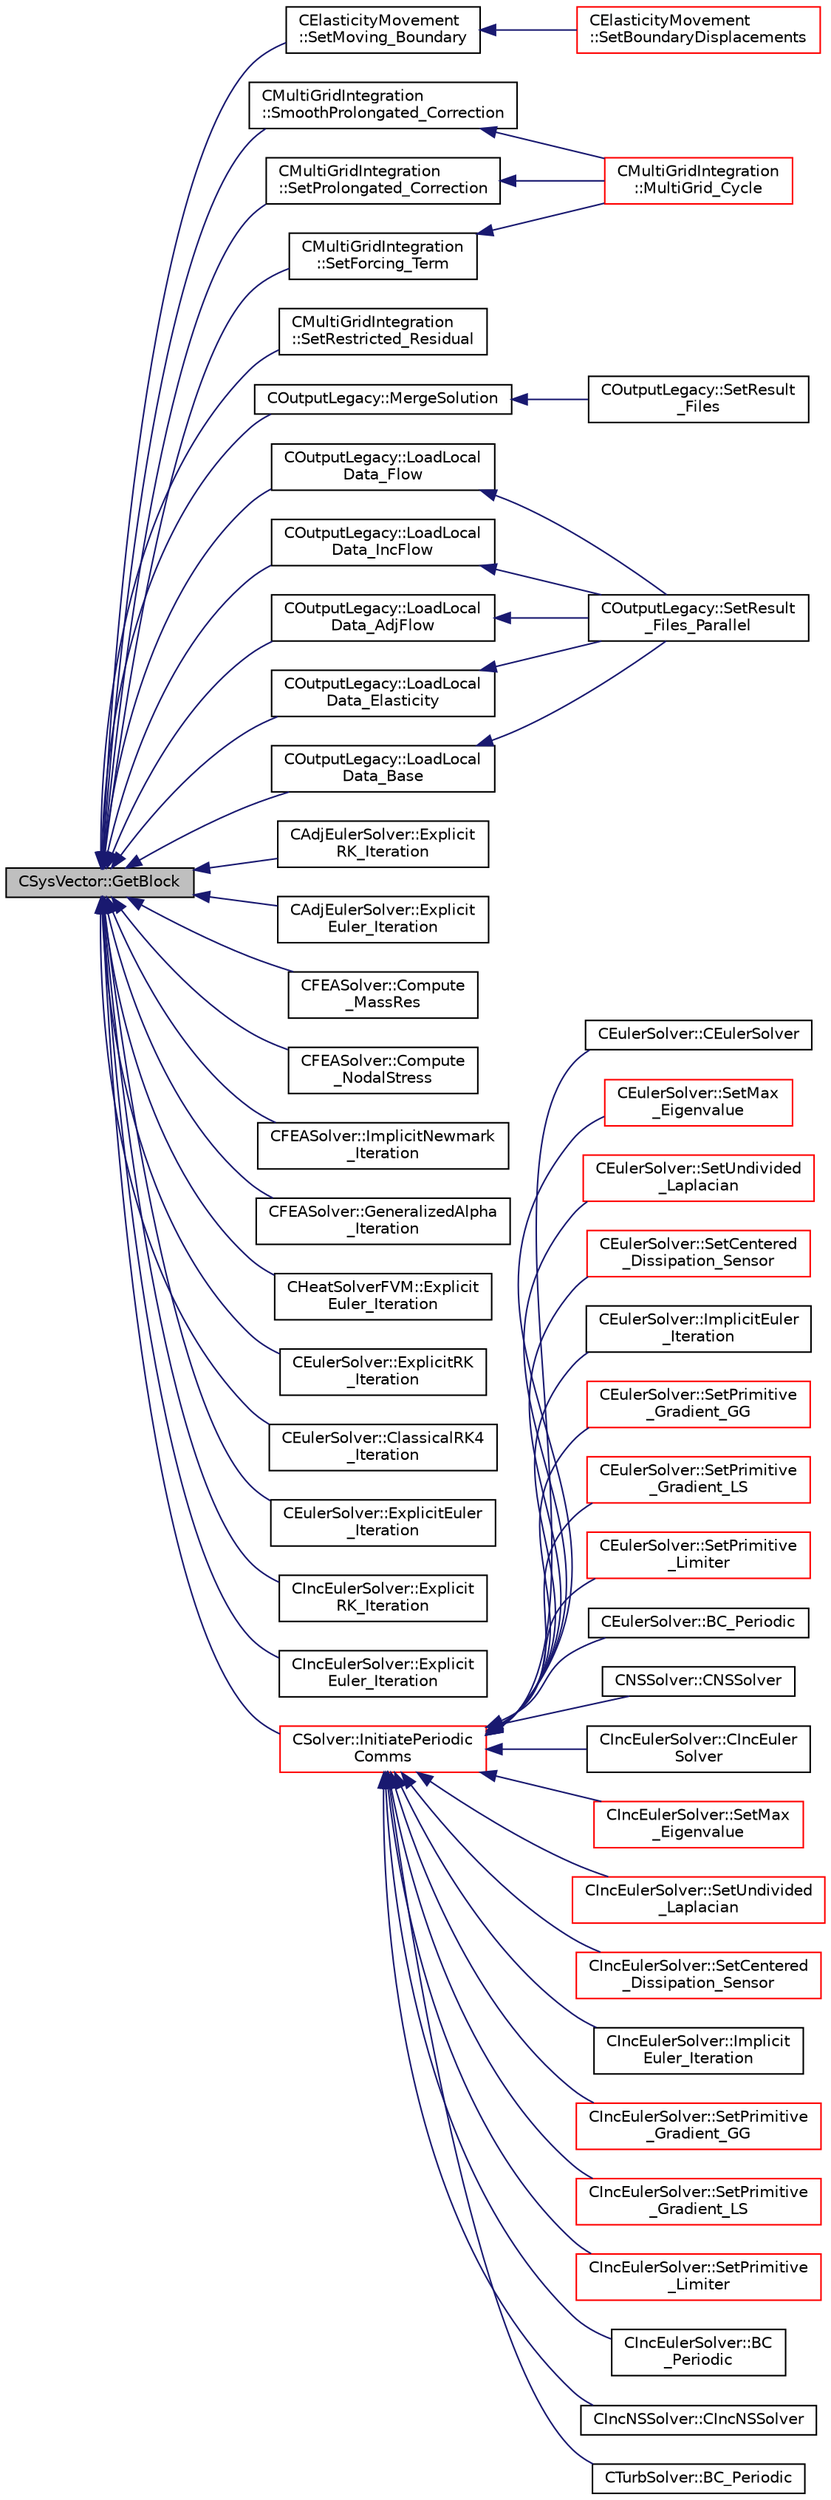 digraph "CSysVector::GetBlock"
{
  edge [fontname="Helvetica",fontsize="10",labelfontname="Helvetica",labelfontsize="10"];
  node [fontname="Helvetica",fontsize="10",shape=record];
  rankdir="LR";
  Node148 [label="CSysVector::GetBlock",height=0.2,width=0.4,color="black", fillcolor="grey75", style="filled", fontcolor="black"];
  Node148 -> Node149 [dir="back",color="midnightblue",fontsize="10",style="solid",fontname="Helvetica"];
  Node149 [label="CElasticityMovement\l::SetMoving_Boundary",height=0.2,width=0.4,color="black", fillcolor="white", style="filled",URL="$class_c_elasticity_movement.html#a4255d6d2ae59b824e71864dadfdc8be3",tooltip="Set the boundary displacements to the imposed external value. "];
  Node149 -> Node150 [dir="back",color="midnightblue",fontsize="10",style="solid",fontname="Helvetica"];
  Node150 [label="CElasticityMovement\l::SetBoundaryDisplacements",height=0.2,width=0.4,color="red", fillcolor="white", style="filled",URL="$class_c_elasticity_movement.html#a3029292283da23e9af447e4dfc8c8717",tooltip="Check the boundary vertex that are going to be moved. "];
  Node148 -> Node152 [dir="back",color="midnightblue",fontsize="10",style="solid",fontname="Helvetica"];
  Node152 [label="CMultiGridIntegration\l::SmoothProlongated_Correction",height=0.2,width=0.4,color="black", fillcolor="white", style="filled",URL="$class_c_multi_grid_integration.html#a81e4ca17ee9ecfabbad247e0b7e5f046",tooltip="Do an implicit smoothing of the prolongated correction. "];
  Node152 -> Node153 [dir="back",color="midnightblue",fontsize="10",style="solid",fontname="Helvetica"];
  Node153 [label="CMultiGridIntegration\l::MultiGrid_Cycle",height=0.2,width=0.4,color="red", fillcolor="white", style="filled",URL="$class_c_multi_grid_integration.html#aa9a52a00a3417c465307ae6aea035f41",tooltip="Perform a Full-Approximation Storage (FAS) Multigrid. "];
  Node148 -> Node155 [dir="back",color="midnightblue",fontsize="10",style="solid",fontname="Helvetica"];
  Node155 [label="CMultiGridIntegration\l::SetProlongated_Correction",height=0.2,width=0.4,color="black", fillcolor="white", style="filled",URL="$class_c_multi_grid_integration.html#a5d0d450972f5c004596b3f0abdae3015",tooltip="Set the value of the corrected fine grid solution. "];
  Node155 -> Node153 [dir="back",color="midnightblue",fontsize="10",style="solid",fontname="Helvetica"];
  Node148 -> Node156 [dir="back",color="midnightblue",fontsize="10",style="solid",fontname="Helvetica"];
  Node156 [label="CMultiGridIntegration\l::SetForcing_Term",height=0.2,width=0.4,color="black", fillcolor="white", style="filled",URL="$class_c_multi_grid_integration.html#a3bfd97747d2b461a40b117d50fa4e0ec",tooltip="Compute the forcing term. "];
  Node156 -> Node153 [dir="back",color="midnightblue",fontsize="10",style="solid",fontname="Helvetica"];
  Node148 -> Node157 [dir="back",color="midnightblue",fontsize="10",style="solid",fontname="Helvetica"];
  Node157 [label="CMultiGridIntegration\l::SetRestricted_Residual",height=0.2,width=0.4,color="black", fillcolor="white", style="filled",URL="$class_c_multi_grid_integration.html#acc951bf952abb2cc8b6eaceb1b4a37f3",tooltip="Compute truncation error in the coarse grid using the fine grid information. "];
  Node148 -> Node158 [dir="back",color="midnightblue",fontsize="10",style="solid",fontname="Helvetica"];
  Node158 [label="COutputLegacy::MergeSolution",height=0.2,width=0.4,color="black", fillcolor="white", style="filled",URL="$class_c_output_legacy.html#af30cc9d6a1d32da2af7043901a5914cf",tooltip="Merge the solution into a data structure used for output file writing. "];
  Node158 -> Node159 [dir="back",color="midnightblue",fontsize="10",style="solid",fontname="Helvetica"];
  Node159 [label="COutputLegacy::SetResult\l_Files",height=0.2,width=0.4,color="black", fillcolor="white", style="filled",URL="$class_c_output_legacy.html#aa817439538e8cf82f82acbfa0bf7e735",tooltip="Writes and organizes the all the output files, except the history one, for serial computations..."];
  Node148 -> Node160 [dir="back",color="midnightblue",fontsize="10",style="solid",fontname="Helvetica"];
  Node160 [label="COutputLegacy::LoadLocal\lData_Flow",height=0.2,width=0.4,color="black", fillcolor="white", style="filled",URL="$class_c_output_legacy.html#a83e5de863b29fe3a222074d93d696d57",tooltip="Load the desired solution data into a structure used for parallel reordering and output file writing ..."];
  Node160 -> Node161 [dir="back",color="midnightblue",fontsize="10",style="solid",fontname="Helvetica"];
  Node161 [label="COutputLegacy::SetResult\l_Files_Parallel",height=0.2,width=0.4,color="black", fillcolor="white", style="filled",URL="$class_c_output_legacy.html#a9e7832982d8237df4df455b027fd203b",tooltip="Writes and organizes the all the output files, except the history one, for parallel computations..."];
  Node148 -> Node162 [dir="back",color="midnightblue",fontsize="10",style="solid",fontname="Helvetica"];
  Node162 [label="COutputLegacy::LoadLocal\lData_IncFlow",height=0.2,width=0.4,color="black", fillcolor="white", style="filled",URL="$class_c_output_legacy.html#a2d955089c8894a2eb795970f06e7900d",tooltip="Load the desired solution data into a structure used for parallel reordering and output file writing ..."];
  Node162 -> Node161 [dir="back",color="midnightblue",fontsize="10",style="solid",fontname="Helvetica"];
  Node148 -> Node163 [dir="back",color="midnightblue",fontsize="10",style="solid",fontname="Helvetica"];
  Node163 [label="COutputLegacy::LoadLocal\lData_AdjFlow",height=0.2,width=0.4,color="black", fillcolor="white", style="filled",URL="$class_c_output_legacy.html#a37180b5adabfb37cdc540e99cd43e347",tooltip="Load the desired solution data into a structure used for parallel reordering and output file writing ..."];
  Node163 -> Node161 [dir="back",color="midnightblue",fontsize="10",style="solid",fontname="Helvetica"];
  Node148 -> Node164 [dir="back",color="midnightblue",fontsize="10",style="solid",fontname="Helvetica"];
  Node164 [label="COutputLegacy::LoadLocal\lData_Elasticity",height=0.2,width=0.4,color="black", fillcolor="white", style="filled",URL="$class_c_output_legacy.html#affd55f3cde485db80b04475bec5dd600",tooltip="Load the desired solution data into a structure used for parallel reordering and output file writing ..."];
  Node164 -> Node161 [dir="back",color="midnightblue",fontsize="10",style="solid",fontname="Helvetica"];
  Node148 -> Node165 [dir="back",color="midnightblue",fontsize="10",style="solid",fontname="Helvetica"];
  Node165 [label="COutputLegacy::LoadLocal\lData_Base",height=0.2,width=0.4,color="black", fillcolor="white", style="filled",URL="$class_c_output_legacy.html#acd1d0d237e417b19c6a4cdb2f3e79a6a",tooltip="Load the desired solution data into a structure used for parallel reordering and output file writing ..."];
  Node165 -> Node161 [dir="back",color="midnightblue",fontsize="10",style="solid",fontname="Helvetica"];
  Node148 -> Node166 [dir="back",color="midnightblue",fontsize="10",style="solid",fontname="Helvetica"];
  Node166 [label="CAdjEulerSolver::Explicit\lRK_Iteration",height=0.2,width=0.4,color="black", fillcolor="white", style="filled",URL="$class_c_adj_euler_solver.html#a83de159f4bd062c776f07d087414a9cf",tooltip="Update the solution using a Runge-Kutta strategy. "];
  Node148 -> Node167 [dir="back",color="midnightblue",fontsize="10",style="solid",fontname="Helvetica"];
  Node167 [label="CAdjEulerSolver::Explicit\lEuler_Iteration",height=0.2,width=0.4,color="black", fillcolor="white", style="filled",URL="$class_c_adj_euler_solver.html#a2863f1ed56105b595204ac31b3dab66b",tooltip="Update the solution using a explicit Euler scheme. "];
  Node148 -> Node168 [dir="back",color="midnightblue",fontsize="10",style="solid",fontname="Helvetica"];
  Node168 [label="CFEASolver::Compute\l_MassRes",height=0.2,width=0.4,color="black", fillcolor="white", style="filled",URL="$class_c_f_e_a_solver.html#aab606fe0f20d94863b1cb1004b7a0bf8",tooltip="Compute the mass residual of the problem. "];
  Node148 -> Node169 [dir="back",color="midnightblue",fontsize="10",style="solid",fontname="Helvetica"];
  Node169 [label="CFEASolver::Compute\l_NodalStress",height=0.2,width=0.4,color="black", fillcolor="white", style="filled",URL="$class_c_f_e_a_solver.html#a62ca6eda046cfa13437ce136aa27dfee",tooltip="Compute the stress at the nodes for output purposes. "];
  Node148 -> Node170 [dir="back",color="midnightblue",fontsize="10",style="solid",fontname="Helvetica"];
  Node170 [label="CFEASolver::ImplicitNewmark\l_Iteration",height=0.2,width=0.4,color="black", fillcolor="white", style="filled",URL="$class_c_f_e_a_solver.html#aa83ba08ae1eb93bd08512fd4b212d7bc",tooltip="Iterate using an implicit Newmark solver. "];
  Node148 -> Node171 [dir="back",color="midnightblue",fontsize="10",style="solid",fontname="Helvetica"];
  Node171 [label="CFEASolver::GeneralizedAlpha\l_Iteration",height=0.2,width=0.4,color="black", fillcolor="white", style="filled",URL="$class_c_f_e_a_solver.html#a78a7858bc1a78f4aa8c8ed748f270966",tooltip="Iterate using an implicit Generalized Alpha solver. "];
  Node148 -> Node172 [dir="back",color="midnightblue",fontsize="10",style="solid",fontname="Helvetica"];
  Node172 [label="CHeatSolverFVM::Explicit\lEuler_Iteration",height=0.2,width=0.4,color="black", fillcolor="white", style="filled",URL="$class_c_heat_solver_f_v_m.html#ac72e3e231d74967d368bf1cb7345535a",tooltip="Update the solution using an explicit solver. "];
  Node148 -> Node173 [dir="back",color="midnightblue",fontsize="10",style="solid",fontname="Helvetica"];
  Node173 [label="CEulerSolver::ExplicitRK\l_Iteration",height=0.2,width=0.4,color="black", fillcolor="white", style="filled",URL="$class_c_euler_solver.html#ac3d1b3a1fee6613906b56a9698bfe680",tooltip="Update the solution using a Runge-Kutta scheme. "];
  Node148 -> Node174 [dir="back",color="midnightblue",fontsize="10",style="solid",fontname="Helvetica"];
  Node174 [label="CEulerSolver::ClassicalRK4\l_Iteration",height=0.2,width=0.4,color="black", fillcolor="white", style="filled",URL="$class_c_euler_solver.html#ad87a9109a645f0ea9e38336d2a6bf196",tooltip="Update the solution using the classical fourth-order Runge-Kutta scheme. "];
  Node148 -> Node175 [dir="back",color="midnightblue",fontsize="10",style="solid",fontname="Helvetica"];
  Node175 [label="CEulerSolver::ExplicitEuler\l_Iteration",height=0.2,width=0.4,color="black", fillcolor="white", style="filled",URL="$class_c_euler_solver.html#a1f798a3f88873d6d634b90f8816eccde",tooltip="Update the solution using the explicit Euler scheme. "];
  Node148 -> Node176 [dir="back",color="midnightblue",fontsize="10",style="solid",fontname="Helvetica"];
  Node176 [label="CIncEulerSolver::Explicit\lRK_Iteration",height=0.2,width=0.4,color="black", fillcolor="white", style="filled",URL="$class_c_inc_euler_solver.html#a2f6c1370f17da44680c1ff1b6be6c9a1",tooltip="Update the solution using a Runge-Kutta scheme. "];
  Node148 -> Node177 [dir="back",color="midnightblue",fontsize="10",style="solid",fontname="Helvetica"];
  Node177 [label="CIncEulerSolver::Explicit\lEuler_Iteration",height=0.2,width=0.4,color="black", fillcolor="white", style="filled",URL="$class_c_inc_euler_solver.html#a66aac46e83451e30828ad808becb1f73",tooltip="Update the solution using the explicit Euler scheme. "];
  Node148 -> Node178 [dir="back",color="midnightblue",fontsize="10",style="solid",fontname="Helvetica"];
  Node178 [label="CSolver::InitiatePeriodic\lComms",height=0.2,width=0.4,color="red", fillcolor="white", style="filled",URL="$class_c_solver.html#aab8e1cac165d11ef85d9dd5588b3ea03",tooltip="Routine to load a solver quantity into the data structures for MPI periodic communication and to laun..."];
  Node178 -> Node179 [dir="back",color="midnightblue",fontsize="10",style="solid",fontname="Helvetica"];
  Node179 [label="CEulerSolver::CEulerSolver",height=0.2,width=0.4,color="black", fillcolor="white", style="filled",URL="$class_c_euler_solver.html#ae1e74218b4e943111b100d7ddcbd4db9"];
  Node178 -> Node180 [dir="back",color="midnightblue",fontsize="10",style="solid",fontname="Helvetica"];
  Node180 [label="CEulerSolver::SetMax\l_Eigenvalue",height=0.2,width=0.4,color="red", fillcolor="white", style="filled",URL="$class_c_euler_solver.html#a76f7fdf349ae41c6f0cf4df82b571fb1",tooltip="Compute the max eigenvalue. "];
  Node178 -> Node183 [dir="back",color="midnightblue",fontsize="10",style="solid",fontname="Helvetica"];
  Node183 [label="CEulerSolver::SetUndivided\l_Laplacian",height=0.2,width=0.4,color="red", fillcolor="white", style="filled",URL="$class_c_euler_solver.html#adc7c82a25b8be22b16b5452c1992744f",tooltip="Compute the undivided laplacian for the solution, except the energy equation. "];
  Node178 -> Node184 [dir="back",color="midnightblue",fontsize="10",style="solid",fontname="Helvetica"];
  Node184 [label="CEulerSolver::SetCentered\l_Dissipation_Sensor",height=0.2,width=0.4,color="red", fillcolor="white", style="filled",URL="$class_c_euler_solver.html#a2f4e3619ae65c63cbda1ef2098441ab4",tooltip="Compute a pressure sensor switch. "];
  Node178 -> Node185 [dir="back",color="midnightblue",fontsize="10",style="solid",fontname="Helvetica"];
  Node185 [label="CEulerSolver::ImplicitEuler\l_Iteration",height=0.2,width=0.4,color="black", fillcolor="white", style="filled",URL="$class_c_euler_solver.html#a4e8277fc44dc97c8d73fbe3347204372",tooltip="Update the solution using an implicit Euler scheme. "];
  Node178 -> Node186 [dir="back",color="midnightblue",fontsize="10",style="solid",fontname="Helvetica"];
  Node186 [label="CEulerSolver::SetPrimitive\l_Gradient_GG",height=0.2,width=0.4,color="red", fillcolor="white", style="filled",URL="$class_c_euler_solver.html#a74fb3b502b83371fcf0728ec546e039b",tooltip="Compute the gradient of the primitive variables using Green-Gauss method, and stores the result in th..."];
  Node178 -> Node187 [dir="back",color="midnightblue",fontsize="10",style="solid",fontname="Helvetica"];
  Node187 [label="CEulerSolver::SetPrimitive\l_Gradient_LS",height=0.2,width=0.4,color="red", fillcolor="white", style="filled",URL="$class_c_euler_solver.html#a734d5bd064215fb722477f39993155d4",tooltip="Compute the gradient of the primitive variables using a Least-Squares method, and stores the result i..."];
  Node178 -> Node188 [dir="back",color="midnightblue",fontsize="10",style="solid",fontname="Helvetica"];
  Node188 [label="CEulerSolver::SetPrimitive\l_Limiter",height=0.2,width=0.4,color="red", fillcolor="white", style="filled",URL="$class_c_euler_solver.html#a43004a7f0fad7a6d1f435144710bf13e",tooltip="Compute the limiter of the primitive variables. "];
  Node178 -> Node189 [dir="back",color="midnightblue",fontsize="10",style="solid",fontname="Helvetica"];
  Node189 [label="CEulerSolver::BC_Periodic",height=0.2,width=0.4,color="black", fillcolor="white", style="filled",URL="$class_c_euler_solver.html#a9bd458698ede3dffd1b4d1f974f39b03",tooltip="Impose a periodic boundary condition by summing contributions from the complete control volume..."];
  Node178 -> Node190 [dir="back",color="midnightblue",fontsize="10",style="solid",fontname="Helvetica"];
  Node190 [label="CNSSolver::CNSSolver",height=0.2,width=0.4,color="black", fillcolor="white", style="filled",URL="$class_c_n_s_solver.html#a2a8ad49c42b4546696e631cf44b7788b"];
  Node178 -> Node191 [dir="back",color="midnightblue",fontsize="10",style="solid",fontname="Helvetica"];
  Node191 [label="CIncEulerSolver::CIncEuler\lSolver",height=0.2,width=0.4,color="black", fillcolor="white", style="filled",URL="$class_c_inc_euler_solver.html#a91f644b8f9a00215bac5bcd31dfc06d8"];
  Node178 -> Node192 [dir="back",color="midnightblue",fontsize="10",style="solid",fontname="Helvetica"];
  Node192 [label="CIncEulerSolver::SetMax\l_Eigenvalue",height=0.2,width=0.4,color="red", fillcolor="white", style="filled",URL="$class_c_inc_euler_solver.html#ab804c5648aa5dd71ea12a57997167984",tooltip="Compute the max eigenvalue. "];
  Node178 -> Node195 [dir="back",color="midnightblue",fontsize="10",style="solid",fontname="Helvetica"];
  Node195 [label="CIncEulerSolver::SetUndivided\l_Laplacian",height=0.2,width=0.4,color="red", fillcolor="white", style="filled",URL="$class_c_inc_euler_solver.html#a8b5d7772432b9759213892a50621c329",tooltip="Compute the undivided laplacian for the solution, except the energy equation. "];
  Node178 -> Node196 [dir="back",color="midnightblue",fontsize="10",style="solid",fontname="Helvetica"];
  Node196 [label="CIncEulerSolver::SetCentered\l_Dissipation_Sensor",height=0.2,width=0.4,color="red", fillcolor="white", style="filled",URL="$class_c_inc_euler_solver.html#a2323a0e322236c24668be8750dbaf237",tooltip="Compute a pressure sensor switch. "];
  Node178 -> Node197 [dir="back",color="midnightblue",fontsize="10",style="solid",fontname="Helvetica"];
  Node197 [label="CIncEulerSolver::Implicit\lEuler_Iteration",height=0.2,width=0.4,color="black", fillcolor="white", style="filled",URL="$class_c_inc_euler_solver.html#ad84dd4225bb9d158c52b26e2f30f6fa7",tooltip="Update the solution using an implicit Euler scheme. "];
  Node178 -> Node198 [dir="back",color="midnightblue",fontsize="10",style="solid",fontname="Helvetica"];
  Node198 [label="CIncEulerSolver::SetPrimitive\l_Gradient_GG",height=0.2,width=0.4,color="red", fillcolor="white", style="filled",URL="$class_c_inc_euler_solver.html#a856a6db100c40b9c3df557d1dfe72c2b",tooltip="Compute the gradient of the primitive variables using Green-Gauss method, and stores the result in th..."];
  Node178 -> Node199 [dir="back",color="midnightblue",fontsize="10",style="solid",fontname="Helvetica"];
  Node199 [label="CIncEulerSolver::SetPrimitive\l_Gradient_LS",height=0.2,width=0.4,color="red", fillcolor="white", style="filled",URL="$class_c_inc_euler_solver.html#a3e3355cbeb9d265f4073cca113b9d46e",tooltip="Compute the gradient of the primitive variables using a Least-Squares method, and stores the result i..."];
  Node178 -> Node200 [dir="back",color="midnightblue",fontsize="10",style="solid",fontname="Helvetica"];
  Node200 [label="CIncEulerSolver::SetPrimitive\l_Limiter",height=0.2,width=0.4,color="red", fillcolor="white", style="filled",URL="$class_c_inc_euler_solver.html#a00bd56828c4e41ec3ff1e8753cb320ec",tooltip="Compute the limiter of the primitive variables. "];
  Node178 -> Node201 [dir="back",color="midnightblue",fontsize="10",style="solid",fontname="Helvetica"];
  Node201 [label="CIncEulerSolver::BC\l_Periodic",height=0.2,width=0.4,color="black", fillcolor="white", style="filled",URL="$class_c_inc_euler_solver.html#a994af5dbe296f8a1873e416c3b2fc2a7",tooltip="Impose a periodic boundary condition by summing contributions from the complete control volume..."];
  Node178 -> Node202 [dir="back",color="midnightblue",fontsize="10",style="solid",fontname="Helvetica"];
  Node202 [label="CIncNSSolver::CIncNSSolver",height=0.2,width=0.4,color="black", fillcolor="white", style="filled",URL="$class_c_inc_n_s_solver.html#a82152ac7e91fb1c5c073d98a1f08e2aa"];
  Node178 -> Node203 [dir="back",color="midnightblue",fontsize="10",style="solid",fontname="Helvetica"];
  Node203 [label="CTurbSolver::BC_Periodic",height=0.2,width=0.4,color="black", fillcolor="white", style="filled",URL="$class_c_turb_solver.html#a954cfdd45dfce9df024a30b558b54b25",tooltip="Impose a periodic boundary condition by summing contributions from the complete control volume..."];
}
